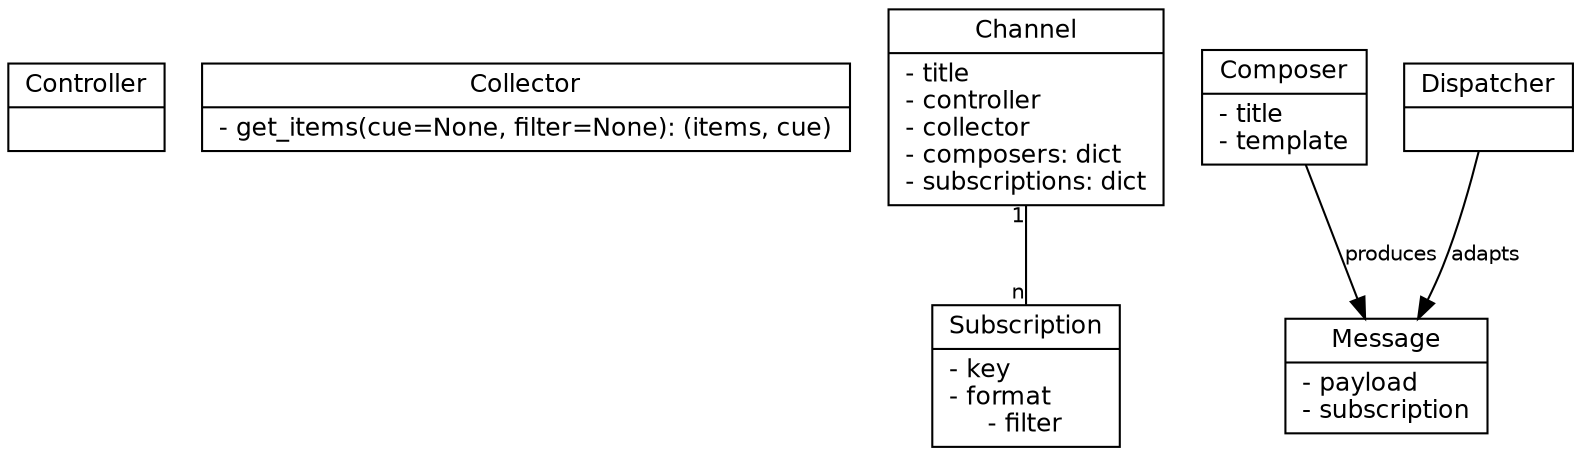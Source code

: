 digraph Newsletter {

fontname = "Bitstream Vera Sans"
fontsize = 12

node [
    fontname = "Bitstream Vera Sans"
    fontsize = 12
    shape = "record"
]

edge [
    fontname = "Bitstream Vera Sans"
    fontsize = 10
]

Controller [
    label = "{Controller|}"
]

Collector [
    label = "{Collector|- get_items(cue=None, filter=None): (items, cue)}"
]

Channel [
    label = "{Channel|- title\l- controller\l- collector\l- composers: dict\l- subscriptions: dict}"
]

Subscription [
    label = "{Subscription|- key\l- format\l- filter}"
]

Composer [
    label = "{Composer|- title\l- template}"
]

Message [
    label = "{Message|- payload\l- subscription}"
]

Dispatcher [
    label = "{Dispatcher|}"
]


edge [
    label = "produces"
]

Composer -> Message

edge [
    label = "adapts"
]

Dispatcher -> Message

edge [
    arrowhead = "none"
    taillabel = "1"
    headlabel = "n"
    label = ""
]

Channel -> Subscription

}
